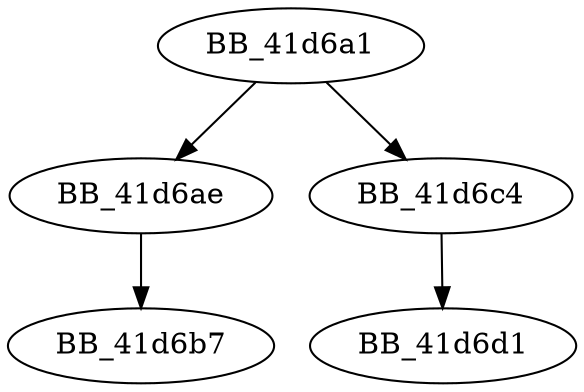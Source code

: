 DiGraph __lock_file2{
BB_41d6a1->BB_41d6ae
BB_41d6a1->BB_41d6c4
BB_41d6ae->BB_41d6b7
BB_41d6c4->BB_41d6d1
}
